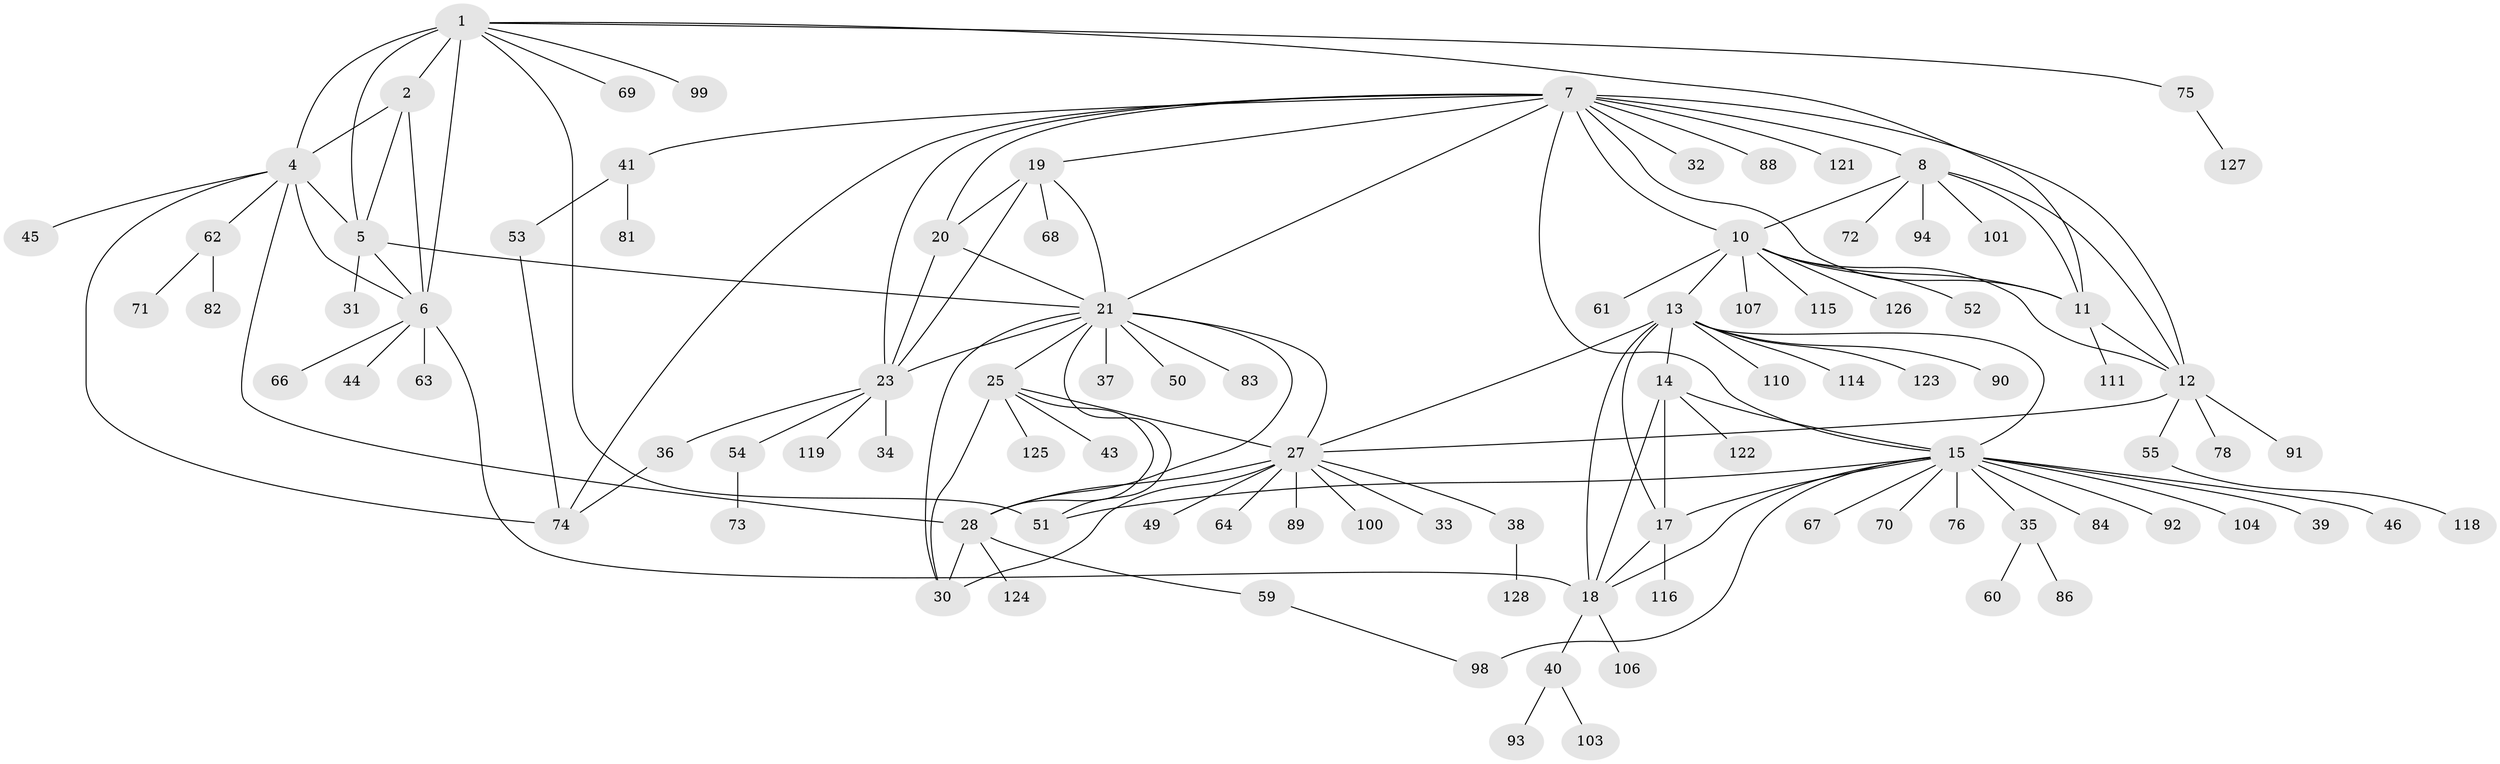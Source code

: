 // Generated by graph-tools (version 1.1) at 2025/52/02/27/25 19:52:18]
// undirected, 98 vertices, 139 edges
graph export_dot {
graph [start="1"]
  node [color=gray90,style=filled];
  1 [super="+3"];
  2;
  4 [super="+65"];
  5 [super="+48"];
  6 [super="+102"];
  7 [super="+22"];
  8 [super="+9"];
  10 [super="+58"];
  11 [super="+97"];
  12 [super="+42"];
  13 [super="+16"];
  14 [super="+56"];
  15 [super="+80"];
  17 [super="+112"];
  18 [super="+57"];
  19 [super="+129"];
  20 [super="+117"];
  21 [super="+26"];
  23 [super="+24"];
  25 [super="+105"];
  27 [super="+29"];
  28 [super="+77"];
  30;
  31;
  32;
  33;
  34;
  35 [super="+85"];
  36 [super="+95"];
  37;
  38;
  39;
  40;
  41 [super="+47"];
  43;
  44;
  45;
  46;
  49;
  50;
  51 [super="+87"];
  52;
  53 [super="+108"];
  54 [super="+120"];
  55 [super="+113"];
  59 [super="+79"];
  60;
  61;
  62;
  63;
  64;
  66;
  67;
  68;
  69;
  70;
  71;
  72;
  73;
  74;
  75;
  76;
  78;
  81;
  82 [super="+96"];
  83;
  84;
  86 [super="+109"];
  88;
  89;
  90;
  91;
  92;
  93;
  94;
  98;
  99;
  100;
  101;
  103;
  104;
  106;
  107;
  110;
  111;
  114;
  115;
  116;
  118;
  119;
  121;
  122;
  123;
  124;
  125;
  126;
  127;
  128;
  1 -- 2 [weight=2];
  1 -- 4 [weight=2];
  1 -- 5 [weight=2];
  1 -- 6 [weight=2];
  1 -- 99;
  1 -- 69;
  1 -- 11;
  1 -- 75;
  1 -- 51;
  2 -- 4;
  2 -- 5;
  2 -- 6;
  4 -- 5;
  4 -- 6;
  4 -- 28;
  4 -- 45;
  4 -- 62;
  4 -- 74;
  5 -- 6;
  5 -- 21;
  5 -- 31;
  6 -- 18;
  6 -- 44;
  6 -- 63;
  6 -- 66;
  7 -- 8 [weight=2];
  7 -- 10;
  7 -- 11;
  7 -- 12;
  7 -- 88;
  7 -- 121;
  7 -- 32;
  7 -- 41;
  7 -- 74;
  7 -- 15;
  7 -- 19;
  7 -- 20;
  7 -- 21;
  7 -- 23 [weight=2];
  8 -- 10 [weight=2];
  8 -- 11 [weight=2];
  8 -- 12 [weight=2];
  8 -- 72;
  8 -- 94;
  8 -- 101;
  10 -- 11;
  10 -- 12;
  10 -- 13;
  10 -- 52;
  10 -- 61;
  10 -- 107;
  10 -- 115;
  10 -- 126;
  11 -- 12;
  11 -- 111;
  12 -- 55;
  12 -- 78;
  12 -- 91;
  12 -- 27;
  13 -- 14 [weight=2];
  13 -- 15 [weight=2];
  13 -- 17 [weight=2];
  13 -- 18 [weight=2];
  13 -- 27;
  13 -- 123;
  13 -- 110;
  13 -- 114;
  13 -- 90;
  14 -- 15;
  14 -- 17;
  14 -- 18;
  14 -- 122;
  15 -- 17;
  15 -- 18;
  15 -- 35;
  15 -- 39;
  15 -- 46;
  15 -- 51;
  15 -- 67;
  15 -- 70;
  15 -- 76;
  15 -- 84;
  15 -- 92;
  15 -- 98;
  15 -- 104;
  17 -- 18;
  17 -- 116;
  18 -- 40;
  18 -- 106;
  19 -- 20;
  19 -- 21;
  19 -- 23 [weight=2];
  19 -- 68;
  20 -- 21;
  20 -- 23 [weight=2];
  21 -- 23 [weight=2];
  21 -- 37;
  21 -- 50;
  21 -- 83;
  21 -- 25;
  21 -- 27 [weight=2];
  21 -- 28;
  21 -- 30;
  21 -- 51;
  23 -- 54;
  23 -- 119;
  23 -- 34;
  23 -- 36;
  25 -- 27 [weight=2];
  25 -- 28;
  25 -- 30;
  25 -- 43;
  25 -- 125;
  27 -- 28 [weight=2];
  27 -- 30 [weight=2];
  27 -- 64;
  27 -- 89;
  27 -- 100;
  27 -- 33;
  27 -- 38;
  27 -- 49;
  28 -- 30;
  28 -- 59;
  28 -- 124;
  35 -- 60;
  35 -- 86;
  36 -- 74;
  38 -- 128;
  40 -- 93;
  40 -- 103;
  41 -- 81;
  41 -- 53;
  53 -- 74;
  54 -- 73;
  55 -- 118;
  59 -- 98;
  62 -- 71;
  62 -- 82;
  75 -- 127;
}
